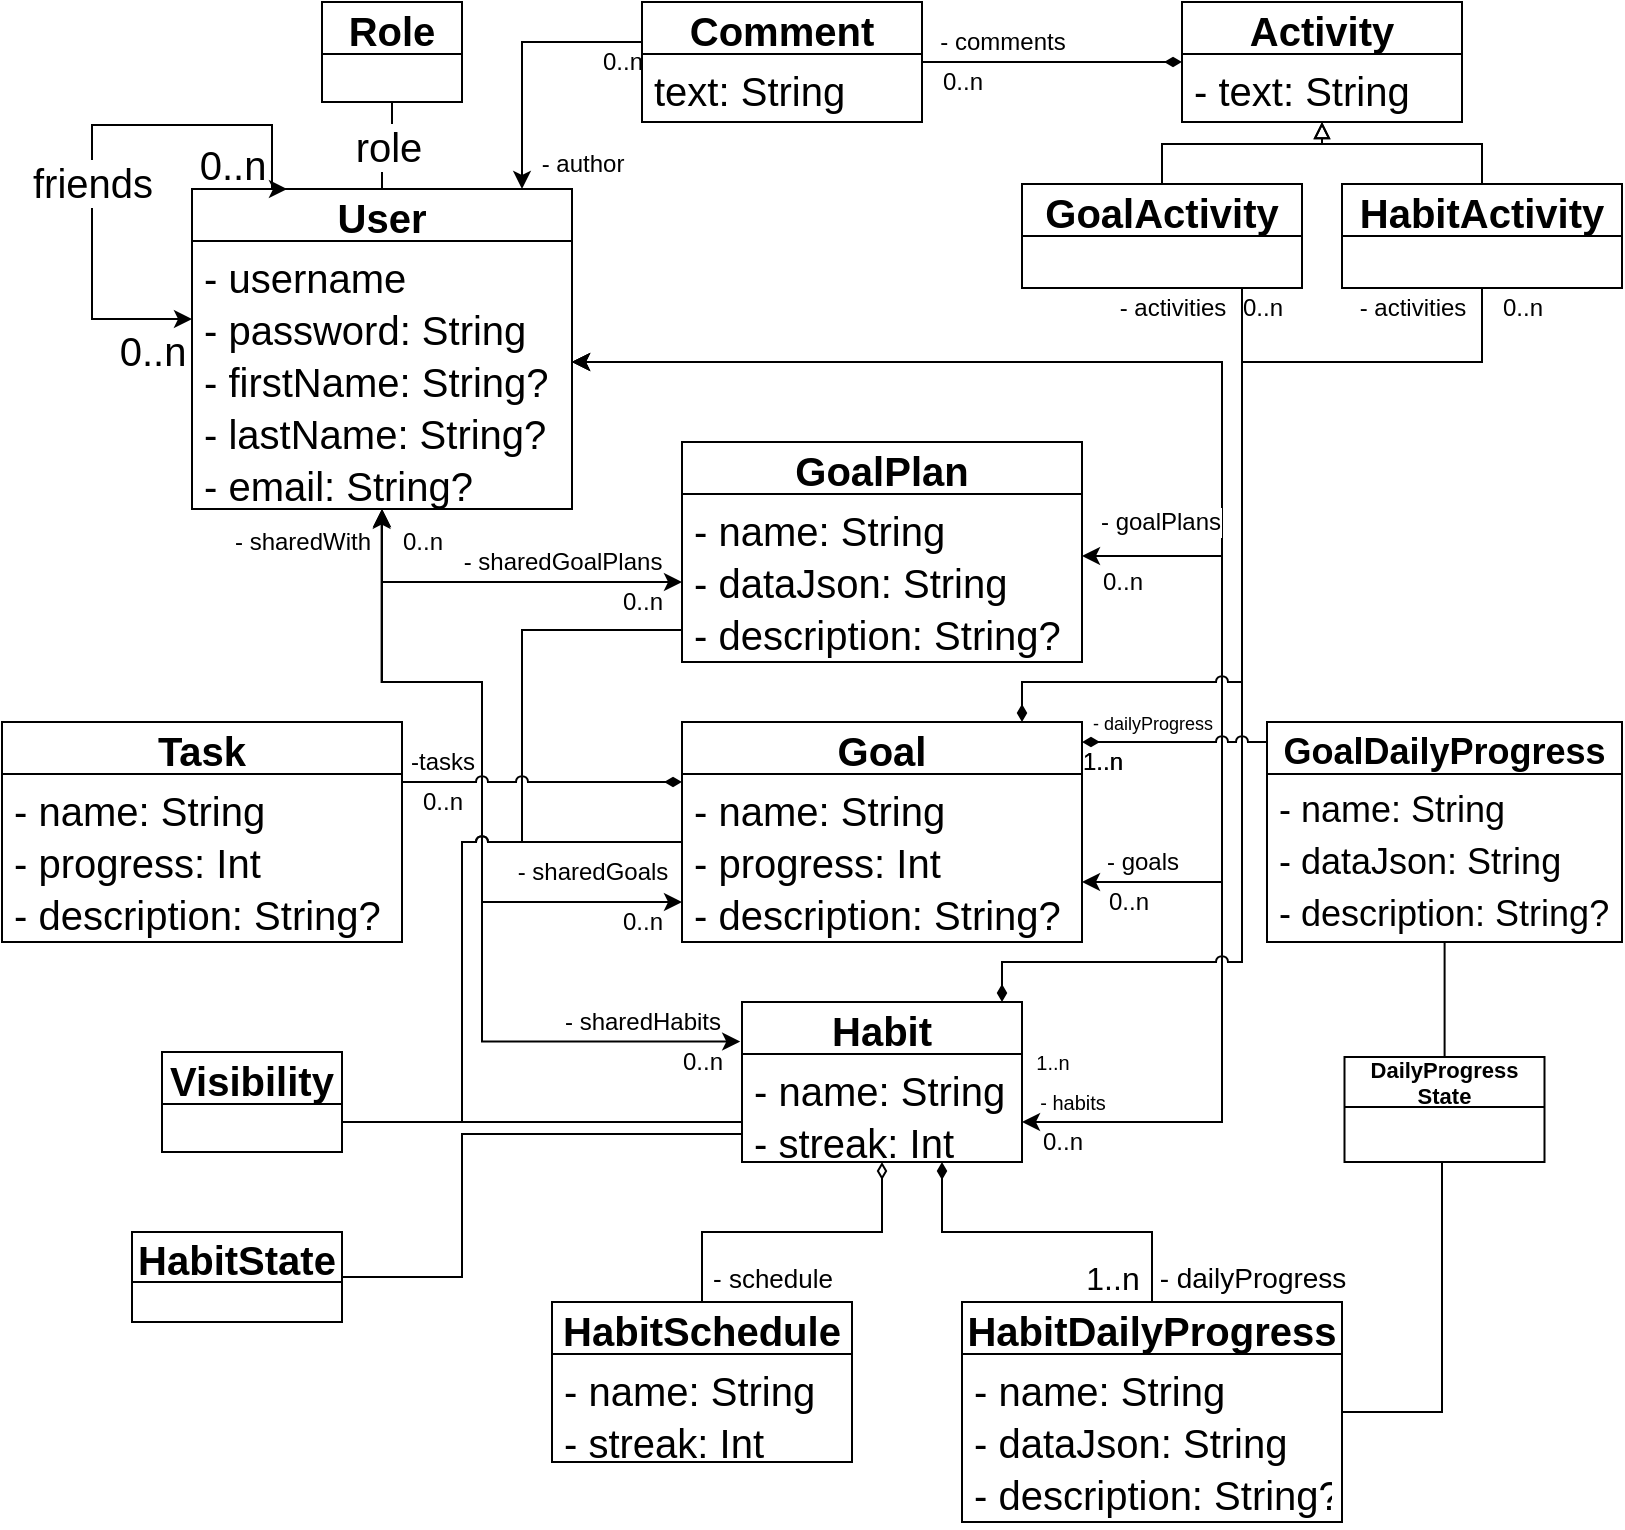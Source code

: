 <mxfile version="14.1.4" type="device" pages="2"><diagram name="Page-1" id="efa7a0a1-bf9b-a30e-e6df-94a7791c09e9"><mxGraphModel dx="1913" dy="966" grid="1" gridSize="10" guides="1" tooltips="1" connect="1" arrows="1" fold="1" page="1" pageScale="1" pageWidth="827" pageHeight="1169" background="#ffffff" math="0" shadow="0"><root><mxCell id="0"/><mxCell id="1" parent="0"/><mxCell id="lNHiBGbwtamKQfWll9gn-16" value="role" style="edgeStyle=orthogonalEdgeStyle;rounded=0;orthogonalLoop=1;jettySize=auto;html=1;endArrow=none;endFill=0;sketch=0;comic=0;fontSize=20;" parent="1" source="lNHiBGbwtamKQfWll9gn-1" target="lNHiBGbwtamKQfWll9gn-10" edge="1"><mxGeometry relative="1" as="geometry"/></mxCell><mxCell id="lNHiBGbwtamKQfWll9gn-71" value="- goals" style="edgeStyle=orthogonalEdgeStyle;rounded=0;comic=0;sketch=0;orthogonalLoop=1;jettySize=auto;html=1;startArrow=classic;startFill=1;endArrow=classic;endFill=1;fontSize=12;" parent="1" source="lNHiBGbwtamKQfWll9gn-1" target="lNHiBGbwtamKQfWll9gn-58" edge="1"><mxGeometry x="0.908" y="-10" relative="1" as="geometry"><Array as="points"><mxPoint x="-210" y="200"/><mxPoint x="-210" y="460"/></Array><mxPoint as="offset"/></mxGeometry></mxCell><mxCell id="lNHiBGbwtamKQfWll9gn-72" value="" style="edgeStyle=orthogonalEdgeStyle;rounded=0;comic=0;sketch=0;orthogonalLoop=1;jettySize=auto;html=1;startArrow=classic;startFill=1;endArrow=classic;endFill=1;fontSize=20;" parent="1" source="lNHiBGbwtamKQfWll9gn-1" target="lNHiBGbwtamKQfWll9gn-33" edge="1"><mxGeometry x="0.876" y="-10" relative="1" as="geometry"><Array as="points"><mxPoint x="-210" y="200"/><mxPoint x="-210" y="580"/></Array><mxPoint as="offset"/></mxGeometry></mxCell><mxCell id="lNHiBGbwtamKQfWll9gn-78" style="edgeStyle=orthogonalEdgeStyle;rounded=0;comic=0;sketch=0;orthogonalLoop=1;jettySize=auto;html=1;startArrow=classic;startFill=1;endArrow=classic;endFill=1;fontSize=12;" parent="1" source="lNHiBGbwtamKQfWll9gn-1" target="lNHiBGbwtamKQfWll9gn-21" edge="1"><mxGeometry relative="1" as="geometry"><Array as="points"><mxPoint x="-630" y="310"/></Array></mxGeometry></mxCell><mxCell id="lNHiBGbwtamKQfWll9gn-80" value="- sharedWith" style="edgeLabel;html=1;align=center;verticalAlign=middle;resizable=0;points=[];fontSize=12;" parent="lNHiBGbwtamKQfWll9gn-78" vertex="1" connectable="0"><mxGeometry x="-0.313" y="3" relative="1" as="geometry"><mxPoint x="-67.53" y="-17" as="offset"/></mxGeometry></mxCell><mxCell id="lNHiBGbwtamKQfWll9gn-84" style="edgeStyle=orthogonalEdgeStyle;rounded=0;comic=0;sketch=0;orthogonalLoop=1;jettySize=auto;html=1;startArrow=classic;startFill=1;endArrow=classic;endFill=1;fontSize=12;" parent="1" source="lNHiBGbwtamKQfWll9gn-1" target="lNHiBGbwtamKQfWll9gn-58" edge="1"><mxGeometry relative="1" as="geometry"><Array as="points"><mxPoint x="-630" y="360"/><mxPoint x="-580" y="360"/><mxPoint x="-580" y="470"/></Array></mxGeometry></mxCell><mxCell id="lNHiBGbwtamKQfWll9gn-1" value="User" style="swimlane;fontStyle=1;childLayout=stackLayout;horizontal=1;startSize=26;fillColor=none;horizontalStack=0;resizeParent=1;resizeParentMax=0;resizeLast=0;collapsible=1;marginBottom=0;fontSize=20;" parent="1" vertex="1"><mxGeometry x="-725" y="113.5" width="190" height="160" as="geometry"/></mxCell><mxCell id="lNHiBGbwtamKQfWll9gn-2" value="- username&#10;" style="text;strokeColor=none;fillColor=none;align=left;verticalAlign=top;spacingLeft=4;spacingRight=4;overflow=hidden;rotatable=0;points=[[0,0.5],[1,0.5]];portConstraint=eastwest;fontSize=20;" parent="lNHiBGbwtamKQfWll9gn-1" vertex="1"><mxGeometry y="26" width="190" height="26" as="geometry"/></mxCell><mxCell id="lNHiBGbwtamKQfWll9gn-18" value="friends" style="edgeStyle=orthogonalEdgeStyle;rounded=0;comic=0;sketch=0;orthogonalLoop=1;jettySize=auto;html=1;entryX=0.25;entryY=0;entryDx=0;entryDy=0;endArrow=classic;endFill=1;fontSize=20;startArrow=classic;startFill=1;" parent="lNHiBGbwtamKQfWll9gn-1" source="lNHiBGbwtamKQfWll9gn-3" target="lNHiBGbwtamKQfWll9gn-1" edge="1"><mxGeometry x="-0.138" relative="1" as="geometry"><Array as="points"><mxPoint x="-50" y="65"/><mxPoint x="-50" y="-32"/><mxPoint x="40" y="-32"/></Array><mxPoint as="offset"/></mxGeometry></mxCell><mxCell id="lNHiBGbwtamKQfWll9gn-3" value="- password: String&#10;" style="text;strokeColor=none;fillColor=none;align=left;verticalAlign=top;spacingLeft=4;spacingRight=4;overflow=hidden;rotatable=0;points=[[0,0.5],[1,0.5]];portConstraint=eastwest;fontSize=20;" parent="lNHiBGbwtamKQfWll9gn-1" vertex="1"><mxGeometry y="52" width="190" height="26" as="geometry"/></mxCell><mxCell id="lNHiBGbwtamKQfWll9gn-4" value="- firstName: String?" style="text;strokeColor=none;fillColor=none;align=left;verticalAlign=top;spacingLeft=4;spacingRight=4;overflow=hidden;rotatable=0;points=[[0,0.5],[1,0.5]];portConstraint=eastwest;fontSize=20;" parent="lNHiBGbwtamKQfWll9gn-1" vertex="1"><mxGeometry y="78" width="190" height="26" as="geometry"/></mxCell><mxCell id="lNHiBGbwtamKQfWll9gn-7" value="- lastName: String?" style="text;strokeColor=none;fillColor=none;align=left;verticalAlign=top;spacingLeft=4;spacingRight=4;overflow=hidden;rotatable=0;points=[[0,0.5],[1,0.5]];portConstraint=eastwest;fontSize=20;" parent="lNHiBGbwtamKQfWll9gn-1" vertex="1"><mxGeometry y="104" width="190" height="26" as="geometry"/></mxCell><mxCell id="lNHiBGbwtamKQfWll9gn-9" value="- email: String?" style="text;strokeColor=none;fillColor=none;align=left;verticalAlign=top;spacingLeft=4;spacingRight=4;overflow=hidden;rotatable=0;points=[[0,0.5],[1,0.5]];portConstraint=eastwest;fontSize=20;" parent="lNHiBGbwtamKQfWll9gn-1" vertex="1"><mxGeometry y="130" width="190" height="30" as="geometry"/></mxCell><mxCell id="lNHiBGbwtamKQfWll9gn-10" value="Role" style="swimlane;fontStyle=1;childLayout=stackLayout;horizontal=1;startSize=26;fillColor=none;horizontalStack=0;resizeParent=1;resizeParentMax=0;resizeLast=0;collapsible=1;marginBottom=0;fontSize=20;" parent="1" vertex="1"><mxGeometry x="-660" y="20" width="70" height="50" as="geometry"/></mxCell><mxCell id="lNHiBGbwtamKQfWll9gn-19" value="&lt;div style=&quot;font-size: 20px;&quot;&gt;0..n&lt;/div&gt;" style="text;html=1;align=center;verticalAlign=middle;resizable=0;points=[];autosize=1;fontSize=20;" parent="1" vertex="1"><mxGeometry x="-730" y="86" width="50" height="30" as="geometry"/></mxCell><mxCell id="lNHiBGbwtamKQfWll9gn-20" value="&lt;div style=&quot;font-size: 20px;&quot;&gt;0..n&lt;/div&gt;" style="text;html=1;align=center;verticalAlign=middle;resizable=0;points=[];autosize=1;fontSize=20;" parent="1" vertex="1"><mxGeometry x="-770" y="179" width="50" height="30" as="geometry"/></mxCell><mxCell id="lNHiBGbwtamKQfWll9gn-21" value="GoalPlan" style="swimlane;fontStyle=1;childLayout=stackLayout;horizontal=1;startSize=26;fillColor=none;horizontalStack=0;resizeParent=1;resizeParentMax=0;resizeLast=0;collapsible=1;marginBottom=0;fontSize=20;" parent="1" vertex="1"><mxGeometry x="-480" y="240" width="200" height="110" as="geometry"/></mxCell><mxCell id="lNHiBGbwtamKQfWll9gn-22" value="- name: String" style="text;strokeColor=none;fillColor=none;align=left;verticalAlign=top;spacingLeft=4;spacingRight=4;overflow=hidden;rotatable=0;points=[[0,0.5],[1,0.5]];portConstraint=eastwest;fontSize=20;" parent="lNHiBGbwtamKQfWll9gn-21" vertex="1"><mxGeometry y="26" width="200" height="26" as="geometry"/></mxCell><mxCell id="lNHiBGbwtamKQfWll9gn-23" value="- dataJson: String" style="text;strokeColor=none;fillColor=none;align=left;verticalAlign=top;spacingLeft=4;spacingRight=4;overflow=hidden;rotatable=0;points=[[0,0.5],[1,0.5]];portConstraint=eastwest;fontSize=20;" parent="lNHiBGbwtamKQfWll9gn-21" vertex="1"><mxGeometry y="52" width="200" height="26" as="geometry"/></mxCell><mxCell id="lNHiBGbwtamKQfWll9gn-24" value="- description: String?" style="text;strokeColor=none;fillColor=none;align=left;verticalAlign=top;spacingLeft=4;spacingRight=4;overflow=hidden;rotatable=0;points=[[0,0.5],[1,0.5]];portConstraint=eastwest;fontSize=20;" parent="lNHiBGbwtamKQfWll9gn-21" vertex="1"><mxGeometry y="78" width="200" height="32" as="geometry"/></mxCell><mxCell id="lNHiBGbwtamKQfWll9gn-121" style="edgeStyle=orthogonalEdgeStyle;rounded=0;comic=0;sketch=0;jumpStyle=arc;orthogonalLoop=1;jettySize=auto;html=1;startArrow=none;startFill=0;endArrow=none;endFill=0;fontSize=10;" parent="1" source="lNHiBGbwtamKQfWll9gn-25" target="lNHiBGbwtamKQfWll9gn-24" edge="1"><mxGeometry relative="1" as="geometry"><Array as="points"><mxPoint x="-590" y="580"/><mxPoint x="-590" y="440"/><mxPoint x="-560" y="440"/><mxPoint x="-560" y="334"/></Array></mxGeometry></mxCell><mxCell id="lNHiBGbwtamKQfWll9gn-122" style="edgeStyle=orthogonalEdgeStyle;rounded=0;comic=0;sketch=0;jumpStyle=arc;orthogonalLoop=1;jettySize=auto;html=1;startArrow=none;startFill=0;endArrow=none;endFill=0;fontSize=10;" parent="1" source="lNHiBGbwtamKQfWll9gn-25" target="lNHiBGbwtamKQfWll9gn-58" edge="1"><mxGeometry relative="1" as="geometry"><Array as="points"><mxPoint x="-590" y="580"/><mxPoint x="-590" y="440"/></Array></mxGeometry></mxCell><mxCell id="lNHiBGbwtamKQfWll9gn-123" style="edgeStyle=orthogonalEdgeStyle;rounded=0;comic=0;sketch=0;jumpStyle=arc;orthogonalLoop=1;jettySize=auto;html=1;startArrow=none;startFill=0;endArrow=none;endFill=0;fontSize=10;" parent="1" source="lNHiBGbwtamKQfWll9gn-25" target="lNHiBGbwtamKQfWll9gn-33" edge="1"><mxGeometry relative="1" as="geometry"><Array as="points"><mxPoint x="-610" y="580"/><mxPoint x="-610" y="580"/></Array></mxGeometry></mxCell><mxCell id="lNHiBGbwtamKQfWll9gn-25" value="Visibility" style="swimlane;fontStyle=1;childLayout=stackLayout;horizontal=1;startSize=26;fillColor=none;horizontalStack=0;resizeParent=1;resizeParentMax=0;resizeLast=0;collapsible=1;marginBottom=0;fontSize=20;" parent="1" vertex="1"><mxGeometry x="-740" y="545" width="90" height="50" as="geometry"/></mxCell><mxCell id="lNHiBGbwtamKQfWll9gn-29" value="Task" style="swimlane;fontStyle=1;childLayout=stackLayout;horizontal=1;startSize=26;fillColor=none;horizontalStack=0;resizeParent=1;resizeParentMax=0;resizeLast=0;collapsible=1;marginBottom=0;fontSize=20;" parent="1" vertex="1"><mxGeometry x="-820" y="380" width="200" height="110" as="geometry"/></mxCell><mxCell id="lNHiBGbwtamKQfWll9gn-30" value="- name: String" style="text;strokeColor=none;fillColor=none;align=left;verticalAlign=top;spacingLeft=4;spacingRight=4;overflow=hidden;rotatable=0;points=[[0,0.5],[1,0.5]];portConstraint=eastwest;fontSize=20;" parent="lNHiBGbwtamKQfWll9gn-29" vertex="1"><mxGeometry y="26" width="200" height="26" as="geometry"/></mxCell><mxCell id="lNHiBGbwtamKQfWll9gn-31" value="- progress: Int" style="text;strokeColor=none;fillColor=none;align=left;verticalAlign=top;spacingLeft=4;spacingRight=4;overflow=hidden;rotatable=0;points=[[0,0.5],[1,0.5]];portConstraint=eastwest;fontSize=20;" parent="lNHiBGbwtamKQfWll9gn-29" vertex="1"><mxGeometry y="52" width="200" height="26" as="geometry"/></mxCell><mxCell id="lNHiBGbwtamKQfWll9gn-32" value="- description: String?" style="text;strokeColor=none;fillColor=none;align=left;verticalAlign=top;spacingLeft=4;spacingRight=4;overflow=hidden;rotatable=0;points=[[0,0.5],[1,0.5]];portConstraint=eastwest;fontSize=20;" parent="lNHiBGbwtamKQfWll9gn-29" vertex="1"><mxGeometry y="78" width="200" height="32" as="geometry"/></mxCell><mxCell id="lNHiBGbwtamKQfWll9gn-33" value="Habit" style="swimlane;fontStyle=1;childLayout=stackLayout;horizontal=1;startSize=26;fillColor=none;horizontalStack=0;resizeParent=1;resizeParentMax=0;resizeLast=0;collapsible=1;marginBottom=0;fontSize=20;" parent="1" vertex="1"><mxGeometry x="-450" y="520" width="140" height="80" as="geometry"/></mxCell><mxCell id="lNHiBGbwtamKQfWll9gn-34" value="- name: String" style="text;strokeColor=none;fillColor=none;align=left;verticalAlign=top;spacingLeft=4;spacingRight=4;overflow=hidden;rotatable=0;points=[[0,0.5],[1,0.5]];portConstraint=eastwest;fontSize=20;" parent="lNHiBGbwtamKQfWll9gn-33" vertex="1"><mxGeometry y="26" width="140" height="26" as="geometry"/></mxCell><mxCell id="lNHiBGbwtamKQfWll9gn-35" value="- streak: Int" style="text;strokeColor=none;fillColor=none;align=left;verticalAlign=top;spacingLeft=4;spacingRight=4;overflow=hidden;rotatable=0;points=[[0,0.5],[1,0.5]];portConstraint=eastwest;fontSize=20;" parent="lNHiBGbwtamKQfWll9gn-33" vertex="1"><mxGeometry y="52" width="140" height="28" as="geometry"/></mxCell><mxCell id="lNHiBGbwtamKQfWll9gn-129" style="edgeStyle=orthogonalEdgeStyle;rounded=0;comic=0;sketch=0;jumpStyle=arc;orthogonalLoop=1;jettySize=auto;html=1;startArrow=none;startFill=0;endArrow=none;endFill=0;fontSize=10;" parent="1" source="lNHiBGbwtamKQfWll9gn-37" target="lNHiBGbwtamKQfWll9gn-35" edge="1"><mxGeometry relative="1" as="geometry"><Array as="points"><mxPoint x="-590" y="658"/><mxPoint x="-590" y="586"/></Array></mxGeometry></mxCell><mxCell id="lNHiBGbwtamKQfWll9gn-37" value="HabitState" style="swimlane;fontStyle=1;childLayout=stackLayout;horizontal=1;startSize=25;fillColor=none;horizontalStack=0;resizeParent=1;resizeParentMax=0;resizeLast=0;collapsible=1;marginBottom=0;fontSize=20;" parent="1" vertex="1"><mxGeometry x="-755" y="635" width="105" height="45" as="geometry"/></mxCell><mxCell id="lNHiBGbwtamKQfWll9gn-41" value="Activity" style="swimlane;fontStyle=1;childLayout=stackLayout;horizontal=1;startSize=26;fillColor=none;horizontalStack=0;resizeParent=1;resizeParentMax=0;resizeLast=0;collapsible=1;marginBottom=0;fontSize=20;" parent="1" vertex="1"><mxGeometry x="-230" y="20" width="140" height="60" as="geometry"/></mxCell><mxCell id="lNHiBGbwtamKQfWll9gn-42" value="- text: String" style="text;strokeColor=none;fillColor=none;align=left;verticalAlign=top;spacingLeft=4;spacingRight=4;overflow=hidden;rotatable=0;points=[[0,0.5],[1,0.5]];portConstraint=eastwest;fontSize=20;" parent="lNHiBGbwtamKQfWll9gn-41" vertex="1"><mxGeometry y="26" width="140" height="34" as="geometry"/></mxCell><mxCell id="lNHiBGbwtamKQfWll9gn-104" style="edgeStyle=orthogonalEdgeStyle;rounded=0;comic=0;sketch=0;jumpStyle=arc;orthogonalLoop=1;jettySize=auto;html=1;startArrow=none;startFill=0;endArrow=block;endFill=0;fontSize=12;" parent="1" source="lNHiBGbwtamKQfWll9gn-46" target="lNHiBGbwtamKQfWll9gn-41" edge="1"><mxGeometry relative="1" as="geometry"/></mxCell><mxCell id="lNHiBGbwtamKQfWll9gn-106" style="edgeStyle=orthogonalEdgeStyle;rounded=0;comic=0;sketch=0;jumpStyle=arc;orthogonalLoop=1;jettySize=auto;html=1;startArrow=none;startFill=0;endArrow=diamondThin;endFill=1;fontSize=12;" parent="1" source="lNHiBGbwtamKQfWll9gn-46" target="lNHiBGbwtamKQfWll9gn-58" edge="1"><mxGeometry relative="1" as="geometry"><Array as="points"><mxPoint x="-200" y="360"/><mxPoint x="-310" y="360"/></Array></mxGeometry></mxCell><mxCell id="lNHiBGbwtamKQfWll9gn-46" value="GoalActivity" style="swimlane;fontStyle=1;childLayout=stackLayout;horizontal=1;startSize=26;fillColor=none;horizontalStack=0;resizeParent=1;resizeParentMax=0;resizeLast=0;collapsible=1;marginBottom=0;fontSize=20;" parent="1" vertex="1"><mxGeometry x="-310" y="111" width="140" height="52" as="geometry"/></mxCell><mxCell id="lNHiBGbwtamKQfWll9gn-105" style="edgeStyle=orthogonalEdgeStyle;rounded=0;comic=0;sketch=0;jumpStyle=arc;orthogonalLoop=1;jettySize=auto;html=1;startArrow=none;startFill=0;endArrow=block;endFill=0;fontSize=12;" parent="1" source="lNHiBGbwtamKQfWll9gn-48" target="lNHiBGbwtamKQfWll9gn-41" edge="1"><mxGeometry relative="1" as="geometry"/></mxCell><mxCell id="lNHiBGbwtamKQfWll9gn-109" style="edgeStyle=orthogonalEdgeStyle;rounded=0;comic=0;sketch=0;jumpStyle=arc;orthogonalLoop=1;jettySize=auto;html=1;startArrow=none;startFill=0;endArrow=diamondThin;endFill=1;fontSize=12;" parent="1" source="lNHiBGbwtamKQfWll9gn-48" target="lNHiBGbwtamKQfWll9gn-33" edge="1"><mxGeometry relative="1" as="geometry"><Array as="points"><mxPoint x="-80" y="200"/><mxPoint x="-200" y="200"/><mxPoint x="-200" y="500"/><mxPoint x="-320" y="500"/></Array></mxGeometry></mxCell><mxCell id="lNHiBGbwtamKQfWll9gn-48" value="HabitActivity" style="swimlane;fontStyle=1;childLayout=stackLayout;horizontal=1;startSize=26;fillColor=none;horizontalStack=0;resizeParent=1;resizeParentMax=0;resizeLast=0;collapsible=1;marginBottom=0;fontSize=20;" parent="1" vertex="1"><mxGeometry x="-150" y="111" width="140" height="52" as="geometry"/></mxCell><mxCell id="lNHiBGbwtamKQfWll9gn-50" value="GoalDailyProgress" style="swimlane;fontStyle=1;childLayout=stackLayout;horizontal=1;startSize=26;fillColor=none;horizontalStack=0;resizeParent=1;resizeParentMax=0;resizeLast=0;collapsible=1;marginBottom=0;fontSize=18;" parent="1" vertex="1"><mxGeometry x="-187.5" y="380" width="177.5" height="110" as="geometry"/></mxCell><mxCell id="lNHiBGbwtamKQfWll9gn-51" value="- name: String" style="text;strokeColor=none;fillColor=none;align=left;verticalAlign=top;spacingLeft=4;spacingRight=4;overflow=hidden;rotatable=0;points=[[0,0.5],[1,0.5]];portConstraint=eastwest;fontSize=18;" parent="lNHiBGbwtamKQfWll9gn-50" vertex="1"><mxGeometry y="26" width="177.5" height="26" as="geometry"/></mxCell><mxCell id="lNHiBGbwtamKQfWll9gn-52" value="- dataJson: String" style="text;strokeColor=none;fillColor=none;align=left;verticalAlign=top;spacingLeft=4;spacingRight=4;overflow=hidden;rotatable=0;points=[[0,0.5],[1,0.5]];portConstraint=eastwest;fontSize=18;" parent="lNHiBGbwtamKQfWll9gn-50" vertex="1"><mxGeometry y="52" width="177.5" height="26" as="geometry"/></mxCell><mxCell id="lNHiBGbwtamKQfWll9gn-53" value="- description: String?" style="text;strokeColor=none;fillColor=none;align=left;verticalAlign=top;spacingLeft=4;spacingRight=4;overflow=hidden;rotatable=0;points=[[0,0.5],[1,0.5]];portConstraint=eastwest;fontSize=18;" parent="lNHiBGbwtamKQfWll9gn-50" vertex="1"><mxGeometry y="78" width="177.5" height="32" as="geometry"/></mxCell><mxCell id="lNHiBGbwtamKQfWll9gn-130" style="edgeStyle=orthogonalEdgeStyle;rounded=0;comic=0;sketch=0;jumpStyle=arc;orthogonalLoop=1;jettySize=auto;html=1;startArrow=none;startFill=0;endArrow=diamondThin;endFill=1;fontSize=10;" parent="1" source="lNHiBGbwtamKQfWll9gn-54" target="lNHiBGbwtamKQfWll9gn-33" edge="1"><mxGeometry relative="1" as="geometry"><Array as="points"><mxPoint x="-245" y="635"/><mxPoint x="-350" y="635"/></Array></mxGeometry></mxCell><mxCell id="lNHiBGbwtamKQfWll9gn-54" value="HabitDailyProgress" style="swimlane;fontStyle=1;childLayout=stackLayout;horizontal=1;startSize=26;fillColor=none;horizontalStack=0;resizeParent=1;resizeParentMax=0;resizeLast=0;collapsible=1;marginBottom=0;fontSize=20;" parent="1" vertex="1"><mxGeometry x="-340" y="670" width="190" height="110" as="geometry"/></mxCell><mxCell id="lNHiBGbwtamKQfWll9gn-55" value="- name: String" style="text;strokeColor=none;fillColor=none;align=left;verticalAlign=top;spacingLeft=4;spacingRight=4;overflow=hidden;rotatable=0;points=[[0,0.5],[1,0.5]];portConstraint=eastwest;fontSize=20;" parent="lNHiBGbwtamKQfWll9gn-54" vertex="1"><mxGeometry y="26" width="190" height="26" as="geometry"/></mxCell><mxCell id="lNHiBGbwtamKQfWll9gn-56" value="- dataJson: String" style="text;strokeColor=none;fillColor=none;align=left;verticalAlign=top;spacingLeft=4;spacingRight=4;overflow=hidden;rotatable=0;points=[[0,0.5],[1,0.5]];portConstraint=eastwest;fontSize=20;" parent="lNHiBGbwtamKQfWll9gn-54" vertex="1"><mxGeometry y="52" width="190" height="26" as="geometry"/></mxCell><mxCell id="lNHiBGbwtamKQfWll9gn-57" value="- description: String?" style="text;strokeColor=none;fillColor=none;align=left;verticalAlign=top;spacingLeft=4;spacingRight=4;overflow=hidden;rotatable=0;points=[[0,0.5],[1,0.5]];portConstraint=eastwest;fontSize=20;" parent="lNHiBGbwtamKQfWll9gn-54" vertex="1"><mxGeometry y="78" width="190" height="32" as="geometry"/></mxCell><mxCell id="lNHiBGbwtamKQfWll9gn-90" style="edgeStyle=orthogonalEdgeStyle;rounded=0;comic=0;sketch=0;orthogonalLoop=1;jettySize=auto;html=1;startArrow=diamondThin;startFill=1;endArrow=none;endFill=0;fontSize=12;jumpStyle=arc;" parent="1" source="lNHiBGbwtamKQfWll9gn-58" target="lNHiBGbwtamKQfWll9gn-29" edge="1"><mxGeometry relative="1" as="geometry"><Array as="points"><mxPoint x="-540" y="410"/><mxPoint x="-540" y="410"/></Array></mxGeometry></mxCell><mxCell id="lNHiBGbwtamKQfWll9gn-58" value="Goal" style="swimlane;fontStyle=1;childLayout=stackLayout;horizontal=1;startSize=26;fillColor=none;horizontalStack=0;resizeParent=1;resizeParentMax=0;resizeLast=0;collapsible=1;marginBottom=0;fontSize=20;" parent="1" vertex="1"><mxGeometry x="-480" y="380" width="200" height="110" as="geometry"/></mxCell><mxCell id="lNHiBGbwtamKQfWll9gn-59" value="- name: String" style="text;strokeColor=none;fillColor=none;align=left;verticalAlign=top;spacingLeft=4;spacingRight=4;overflow=hidden;rotatable=0;points=[[0,0.5],[1,0.5]];portConstraint=eastwest;fontSize=20;" parent="lNHiBGbwtamKQfWll9gn-58" vertex="1"><mxGeometry y="26" width="200" height="26" as="geometry"/></mxCell><mxCell id="lNHiBGbwtamKQfWll9gn-60" value="- progress: Int" style="text;strokeColor=none;fillColor=none;align=left;verticalAlign=top;spacingLeft=4;spacingRight=4;overflow=hidden;rotatable=0;points=[[0,0.5],[1,0.5]];portConstraint=eastwest;fontSize=20;" parent="lNHiBGbwtamKQfWll9gn-58" vertex="1"><mxGeometry y="52" width="200" height="26" as="geometry"/></mxCell><mxCell id="lNHiBGbwtamKQfWll9gn-61" value="- description: String?" style="text;strokeColor=none;fillColor=none;align=left;verticalAlign=top;spacingLeft=4;spacingRight=4;overflow=hidden;rotatable=0;points=[[0,0.5],[1,0.5]];portConstraint=eastwest;fontSize=20;" parent="lNHiBGbwtamKQfWll9gn-58" vertex="1"><mxGeometry y="78" width="200" height="32" as="geometry"/></mxCell><mxCell id="lNHiBGbwtamKQfWll9gn-126" style="edgeStyle=orthogonalEdgeStyle;rounded=0;comic=0;sketch=0;jumpStyle=arc;orthogonalLoop=1;jettySize=auto;html=1;startArrow=none;startFill=0;endArrow=diamondThin;endFill=0;fontSize=10;" parent="1" source="lNHiBGbwtamKQfWll9gn-62" target="lNHiBGbwtamKQfWll9gn-33" edge="1"><mxGeometry relative="1" as="geometry"/></mxCell><mxCell id="lNHiBGbwtamKQfWll9gn-62" value="HabitSchedule" style="swimlane;fontStyle=1;childLayout=stackLayout;horizontal=1;startSize=26;fillColor=none;horizontalStack=0;resizeParent=1;resizeParentMax=0;resizeLast=0;collapsible=1;marginBottom=0;fontSize=20;" parent="1" vertex="1"><mxGeometry x="-545" y="670" width="150" height="80" as="geometry"/></mxCell><mxCell id="lNHiBGbwtamKQfWll9gn-63" value="- name: String" style="text;strokeColor=none;fillColor=none;align=left;verticalAlign=top;spacingLeft=4;spacingRight=4;overflow=hidden;rotatable=0;points=[[0,0.5],[1,0.5]];portConstraint=eastwest;fontSize=20;" parent="lNHiBGbwtamKQfWll9gn-62" vertex="1"><mxGeometry y="26" width="150" height="26" as="geometry"/></mxCell><mxCell id="lNHiBGbwtamKQfWll9gn-64" value="- streak: Int" style="text;strokeColor=none;fillColor=none;align=left;verticalAlign=top;spacingLeft=4;spacingRight=4;overflow=hidden;rotatable=0;points=[[0,0.5],[1,0.5]];portConstraint=eastwest;fontSize=20;" parent="lNHiBGbwtamKQfWll9gn-62" vertex="1"><mxGeometry y="52" width="150" height="28" as="geometry"/></mxCell><mxCell id="lNHiBGbwtamKQfWll9gn-98" style="edgeStyle=orthogonalEdgeStyle;rounded=0;comic=0;sketch=0;jumpStyle=arc;orthogonalLoop=1;jettySize=auto;html=1;startArrow=none;startFill=0;endArrow=classic;endFill=1;fontSize=12;" parent="1" source="lNHiBGbwtamKQfWll9gn-65" target="lNHiBGbwtamKQfWll9gn-1" edge="1"><mxGeometry relative="1" as="geometry"><Array as="points"><mxPoint x="-560" y="40"/></Array></mxGeometry></mxCell><mxCell id="lNHiBGbwtamKQfWll9gn-101" style="edgeStyle=orthogonalEdgeStyle;rounded=0;comic=0;sketch=0;jumpStyle=arc;orthogonalLoop=1;jettySize=auto;html=1;startArrow=none;startFill=0;endArrow=diamondThin;endFill=1;fontSize=12;" parent="1" source="lNHiBGbwtamKQfWll9gn-65" target="lNHiBGbwtamKQfWll9gn-42" edge="1"><mxGeometry relative="1" as="geometry"><Array as="points"><mxPoint x="-300" y="50"/><mxPoint x="-300" y="50"/></Array></mxGeometry></mxCell><mxCell id="lNHiBGbwtamKQfWll9gn-65" value="Comment" style="swimlane;fontStyle=1;childLayout=stackLayout;horizontal=1;startSize=26;fillColor=none;horizontalStack=0;resizeParent=1;resizeParentMax=0;resizeLast=0;collapsible=1;marginBottom=0;fontSize=20;" parent="1" vertex="1"><mxGeometry x="-500" y="20" width="140" height="60" as="geometry"/></mxCell><mxCell id="lNHiBGbwtamKQfWll9gn-66" value="text: String" style="text;strokeColor=none;fillColor=none;align=left;verticalAlign=top;spacingLeft=4;spacingRight=4;overflow=hidden;rotatable=0;points=[[0,0.5],[1,0.5]];portConstraint=eastwest;fontSize=20;" parent="lNHiBGbwtamKQfWll9gn-65" vertex="1"><mxGeometry y="26" width="140" height="34" as="geometry"/></mxCell><mxCell id="lNHiBGbwtamKQfWll9gn-70" value="&lt;font style=&quot;font-size: 12px&quot;&gt;- goalPlans&lt;/font&gt;" style="edgeStyle=orthogonalEdgeStyle;rounded=0;comic=0;sketch=0;orthogonalLoop=1;jettySize=auto;html=1;startArrow=classic;startFill=1;endArrow=classic;endFill=1;fontSize=12;" parent="1" source="lNHiBGbwtamKQfWll9gn-1" edge="1"><mxGeometry x="0.842" y="-17" relative="1" as="geometry"><mxPoint x="-280" y="297.0" as="targetPoint"/><mxPoint x="-530" y="200.5" as="sourcePoint"/><Array as="points"><mxPoint x="-210" y="200"/><mxPoint x="-210" y="297"/></Array><mxPoint as="offset"/></mxGeometry></mxCell><mxCell id="lNHiBGbwtamKQfWll9gn-73" value="0..n" style="text;html=1;align=center;verticalAlign=middle;resizable=0;points=[];autosize=1;fontSize=12;" parent="1" vertex="1"><mxGeometry x="-280" y="300" width="40" height="20" as="geometry"/></mxCell><mxCell id="lNHiBGbwtamKQfWll9gn-75" value="0..n" style="text;html=1;align=center;verticalAlign=middle;resizable=0;points=[];autosize=1;fontSize=12;" parent="1" vertex="1"><mxGeometry x="-277.5" y="460" width="40" height="20" as="geometry"/></mxCell><mxCell id="lNHiBGbwtamKQfWll9gn-76" value="0..n" style="text;html=1;align=center;verticalAlign=middle;resizable=0;points=[];autosize=1;fontSize=12;" parent="1" vertex="1"><mxGeometry x="-310" y="580" width="40" height="20" as="geometry"/></mxCell><mxCell id="lNHiBGbwtamKQfWll9gn-131" style="edgeStyle=orthogonalEdgeStyle;rounded=0;comic=0;sketch=0;jumpStyle=arc;orthogonalLoop=1;jettySize=auto;html=1;startArrow=none;startFill=0;endArrow=none;endFill=0;fontSize=11;" parent="1" source="lNHiBGbwtamKQfWll9gn-77" target="lNHiBGbwtamKQfWll9gn-50" edge="1"><mxGeometry relative="1" as="geometry"><Array as="points"><mxPoint x="-99" y="519"/><mxPoint x="-99" y="519"/></Array></mxGeometry></mxCell><mxCell id="lNHiBGbwtamKQfWll9gn-132" style="edgeStyle=orthogonalEdgeStyle;rounded=0;comic=0;sketch=0;jumpStyle=arc;orthogonalLoop=1;jettySize=auto;html=1;startArrow=none;startFill=0;endArrow=none;endFill=0;fontSize=11;exitX=0.5;exitY=1;exitDx=0;exitDy=0;" parent="1" source="lNHiBGbwtamKQfWll9gn-77" target="lNHiBGbwtamKQfWll9gn-54" edge="1"><mxGeometry relative="1" as="geometry"><Array as="points"><mxPoint x="-100" y="600"/><mxPoint x="-100" y="725"/></Array></mxGeometry></mxCell><mxCell id="lNHiBGbwtamKQfWll9gn-77" value="DailyProgress&#10;State" style="swimlane;fontStyle=1;childLayout=stackLayout;horizontal=1;startSize=25;fillColor=none;horizontalStack=0;resizeParent=1;resizeParentMax=0;resizeLast=0;collapsible=1;marginBottom=0;fontSize=11;" parent="1" vertex="1"><mxGeometry x="-148.75" y="547.5" width="100" height="52.5" as="geometry"/></mxCell><mxCell id="lNHiBGbwtamKQfWll9gn-87" style="edgeStyle=orthogonalEdgeStyle;rounded=0;comic=0;sketch=0;orthogonalLoop=1;jettySize=auto;html=1;startArrow=classic;startFill=1;endArrow=classic;endFill=1;fontSize=12;entryX=0.991;entryY=0.99;entryDx=0;entryDy=0;exitX=0.499;exitY=1.028;exitDx=0;exitDy=0;exitPerimeter=0;entryPerimeter=0;" parent="1" source="lNHiBGbwtamKQfWll9gn-9" target="lNHiBGbwtamKQfWll9gn-88" edge="1"><mxGeometry relative="1" as="geometry"><Array as="points"><mxPoint x="-630" y="360"/><mxPoint x="-580" y="360"/><mxPoint x="-580" y="540"/></Array></mxGeometry></mxCell><mxCell id="lNHiBGbwtamKQfWll9gn-81" value="&lt;div&gt;0..n&lt;/div&gt;" style="text;html=1;align=center;verticalAlign=middle;resizable=0;points=[];autosize=1;fontSize=12;" parent="1" vertex="1"><mxGeometry x="-630" y="280" width="40" height="20" as="geometry"/></mxCell><mxCell id="lNHiBGbwtamKQfWll9gn-82" value="- sharedGoalPlans" style="text;html=1;align=center;verticalAlign=middle;resizable=0;points=[];autosize=1;fontSize=12;" parent="1" vertex="1"><mxGeometry x="-600" y="290" width="120" height="20" as="geometry"/></mxCell><mxCell id="lNHiBGbwtamKQfWll9gn-83" value="&lt;div&gt;0..n&lt;/div&gt;" style="text;html=1;align=center;verticalAlign=middle;resizable=0;points=[];autosize=1;fontSize=12;" parent="1" vertex="1"><mxGeometry x="-520" y="310" width="40" height="20" as="geometry"/></mxCell><mxCell id="lNHiBGbwtamKQfWll9gn-85" value="- sharedGoals" style="text;html=1;align=center;verticalAlign=middle;resizable=0;points=[];autosize=1;fontSize=12;" parent="1" vertex="1"><mxGeometry x="-570" y="445" width="90" height="20" as="geometry"/></mxCell><mxCell id="lNHiBGbwtamKQfWll9gn-86" value="&lt;div&gt;0..n&lt;/div&gt;" style="text;html=1;align=center;verticalAlign=middle;resizable=0;points=[];autosize=1;fontSize=12;" parent="1" vertex="1"><mxGeometry x="-520" y="470" width="40" height="20" as="geometry"/></mxCell><mxCell id="lNHiBGbwtamKQfWll9gn-88" value="- sharedHabits" style="text;html=1;align=center;verticalAlign=middle;resizable=0;points=[];autosize=1;fontSize=12;" parent="1" vertex="1"><mxGeometry x="-550" y="520" width="100" height="20" as="geometry"/></mxCell><mxCell id="lNHiBGbwtamKQfWll9gn-89" value="&lt;div&gt;0..n&lt;/div&gt;" style="text;html=1;align=center;verticalAlign=middle;resizable=0;points=[];autosize=1;fontSize=12;" parent="1" vertex="1"><mxGeometry x="-490" y="540" width="40" height="20" as="geometry"/></mxCell><mxCell id="lNHiBGbwtamKQfWll9gn-93" value="&lt;div&gt;0..n&lt;/div&gt;" style="text;html=1;align=center;verticalAlign=middle;resizable=0;points=[];autosize=1;fontSize=12;" parent="1" vertex="1"><mxGeometry x="-620" y="410" width="40" height="20" as="geometry"/></mxCell><mxCell id="lNHiBGbwtamKQfWll9gn-94" value="&lt;div&gt;-tasks&lt;/div&gt;" style="text;html=1;align=center;verticalAlign=middle;resizable=0;points=[];autosize=1;fontSize=12;" parent="1" vertex="1"><mxGeometry x="-625" y="390" width="50" height="20" as="geometry"/></mxCell><mxCell id="lNHiBGbwtamKQfWll9gn-99" value="- author" style="text;html=1;align=center;verticalAlign=middle;resizable=0;points=[];autosize=1;fontSize=12;" parent="1" vertex="1"><mxGeometry x="-560" y="91" width="60" height="20" as="geometry"/></mxCell><mxCell id="lNHiBGbwtamKQfWll9gn-100" value="0..n" style="text;html=1;align=center;verticalAlign=middle;resizable=0;points=[];autosize=1;fontSize=12;" parent="1" vertex="1"><mxGeometry x="-530" y="40" width="40" height="20" as="geometry"/></mxCell><mxCell id="lNHiBGbwtamKQfWll9gn-102" value="- comments" style="text;html=1;align=center;verticalAlign=middle;resizable=0;points=[];autosize=1;fontSize=12;" parent="1" vertex="1"><mxGeometry x="-360" y="30" width="80" height="20" as="geometry"/></mxCell><mxCell id="lNHiBGbwtamKQfWll9gn-103" value="0..n" style="text;html=1;align=center;verticalAlign=middle;resizable=0;points=[];autosize=1;fontSize=12;" parent="1" vertex="1"><mxGeometry x="-360" y="50" width="40" height="20" as="geometry"/></mxCell><mxCell id="lNHiBGbwtamKQfWll9gn-107" value="- activities" style="text;html=1;align=center;verticalAlign=middle;resizable=0;points=[];autosize=1;fontSize=12;" parent="1" vertex="1"><mxGeometry x="-270" y="163" width="70" height="20" as="geometry"/></mxCell><mxCell id="lNHiBGbwtamKQfWll9gn-108" value="0..n" style="text;html=1;align=center;verticalAlign=middle;resizable=0;points=[];autosize=1;fontSize=12;" parent="1" vertex="1"><mxGeometry x="-210" y="163" width="40" height="20" as="geometry"/></mxCell><mxCell id="lNHiBGbwtamKQfWll9gn-110" value="- activities" style="text;html=1;align=center;verticalAlign=middle;resizable=0;points=[];autosize=1;fontSize=12;" parent="1" vertex="1"><mxGeometry x="-150" y="163" width="70" height="20" as="geometry"/></mxCell><mxCell id="lNHiBGbwtamKQfWll9gn-111" value="0..n" style="text;html=1;align=center;verticalAlign=middle;resizable=0;points=[];autosize=1;fontSize=12;" parent="1" vertex="1"><mxGeometry x="-80" y="163" width="40" height="20" as="geometry"/></mxCell><mxCell id="lNHiBGbwtamKQfWll9gn-112" style="edgeStyle=orthogonalEdgeStyle;rounded=0;comic=0;sketch=0;jumpStyle=arc;orthogonalLoop=1;jettySize=auto;html=1;startArrow=none;startFill=0;endArrow=diamondThin;endFill=1;fontSize=12;" parent="1" source="lNHiBGbwtamKQfWll9gn-50" edge="1"><mxGeometry relative="1" as="geometry"><mxPoint x="-280" y="390" as="targetPoint"/><Array as="points"><mxPoint x="-280" y="390"/></Array></mxGeometry></mxCell><mxCell id="lNHiBGbwtamKQfWll9gn-113" value="&lt;font style=&quot;font-size: 9px&quot;&gt;- dailyProgress&lt;br&gt;&lt;/font&gt;" style="text;html=1;align=center;verticalAlign=middle;resizable=0;points=[];autosize=1;fontSize=12;" parent="1" vertex="1"><mxGeometry x="-285" y="370" width="80" height="20" as="geometry"/></mxCell><mxCell id="lNHiBGbwtamKQfWll9gn-114" value="1..n" style="text;html=1;align=center;verticalAlign=middle;resizable=0;points=[];autosize=1;fontSize=12;" parent="1" vertex="1"><mxGeometry x="-290" y="390" width="40" height="20" as="geometry"/></mxCell><mxCell id="lNHiBGbwtamKQfWll9gn-116" value="&lt;font style=&quot;font-size: 14px;&quot;&gt;- dailyProgress&lt;br style=&quot;font-size: 14px;&quot;&gt;&lt;/font&gt;" style="text;html=1;align=center;verticalAlign=middle;resizable=0;points=[];autosize=1;fontSize=14;" parent="1" vertex="1"><mxGeometry x="-250" y="647.5" width="110" height="20" as="geometry"/></mxCell><mxCell id="lNHiBGbwtamKQfWll9gn-117" value="1..n" style="text;html=1;align=center;verticalAlign=middle;resizable=0;points=[];autosize=1;fontSize=12;" parent="1" vertex="1"><mxGeometry x="-290" y="390" width="40" height="20" as="geometry"/></mxCell><mxCell id="lNHiBGbwtamKQfWll9gn-119" value="&lt;font style=&quot;font-size: 10px;&quot;&gt;- habits&lt;/font&gt;" style="text;html=1;align=center;verticalAlign=middle;resizable=0;points=[];autosize=1;fontSize=10;" parent="1" vertex="1"><mxGeometry x="-310" y="560" width="50" height="20" as="geometry"/></mxCell><mxCell id="lNHiBGbwtamKQfWll9gn-120" value="1..n" style="text;html=1;align=center;verticalAlign=middle;resizable=0;points=[];autosize=1;fontSize=10;" parent="1" vertex="1"><mxGeometry x="-310" y="540" width="30" height="20" as="geometry"/></mxCell><mxCell id="lNHiBGbwtamKQfWll9gn-127" value="- schedule" style="text;html=1;align=center;verticalAlign=middle;resizable=0;points=[];autosize=1;fontSize=13;" parent="1" vertex="1"><mxGeometry x="-475" y="647.5" width="80" height="20" as="geometry"/></mxCell><mxCell id="lNHiBGbwtamKQfWll9gn-137" value="&lt;font style=&quot;font-size: 16px&quot;&gt;1..n&lt;/font&gt;" style="text;html=1;align=center;verticalAlign=middle;resizable=0;points=[];autosize=1;fontSize=18;" parent="1" vertex="1"><mxGeometry x="-285" y="642.5" width="40" height="30" as="geometry"/></mxCell></root></mxGraphModel></diagram><diagram id="DveFr7ghJN5fTRSDXnbv" name="Page-2"><mxGraphModel dx="1086" dy="966" grid="1" gridSize="10" guides="1" tooltips="1" connect="1" arrows="1" fold="1" page="1" pageScale="1" pageWidth="850" pageHeight="1100" math="0" shadow="0"><root><mxCell id="BgYCz8c28reBYhQlOH58-0"/><mxCell id="BgYCz8c28reBYhQlOH58-1" parent="BgYCz8c28reBYhQlOH58-0"/></root></mxGraphModel></diagram></mxfile>